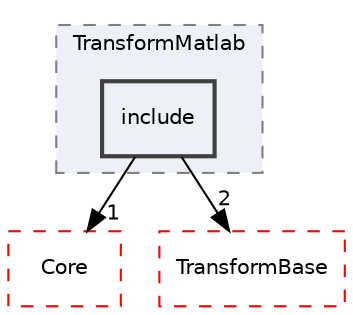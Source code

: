 digraph "include"
{
 // LATEX_PDF_SIZE
  edge [fontname="Helvetica",fontsize="10",labelfontname="Helvetica",labelfontsize="10"];
  node [fontname="Helvetica",fontsize="10",shape=record];
  compound=true
  subgraph clusterdir_d04a9bc556be1d695ffcf3cef773ee89 {
    graph [ bgcolor="#edf0f7", pencolor="grey50", style="filled,dashed,", label="TransformMatlab", fontname="Helvetica", fontsize="10", URL="dir_d04a9bc556be1d695ffcf3cef773ee89.html"]
  dir_a8b0c7494585df2f0246484e6f0becf4 [shape=box, label="include", style="filled,bold,", fillcolor="#edf0f7", color="grey25", URL="dir_a8b0c7494585df2f0246484e6f0becf4.html"];
  }
  dir_cac7f9cecb9aa42a0bd05452dddd8a21 [shape=box, label="Core", style="dashed,", fillcolor="#edf0f7", color="red", URL="dir_cac7f9cecb9aa42a0bd05452dddd8a21.html"];
  dir_e07cdd3c53e5cf47b81cbb900da17fe5 [shape=box, label="TransformBase", style="dashed,", fillcolor="#edf0f7", color="red", URL="dir_e07cdd3c53e5cf47b81cbb900da17fe5.html"];
  dir_a8b0c7494585df2f0246484e6f0becf4->dir_cac7f9cecb9aa42a0bd05452dddd8a21 [headlabel="1", labeldistance=1.5 headhref="dir_000147_000014.html"];
  dir_a8b0c7494585df2f0246484e6f0becf4->dir_e07cdd3c53e5cf47b81cbb900da17fe5 [headlabel="2", labeldistance=1.5 headhref="dir_000147_000237.html"];
}
